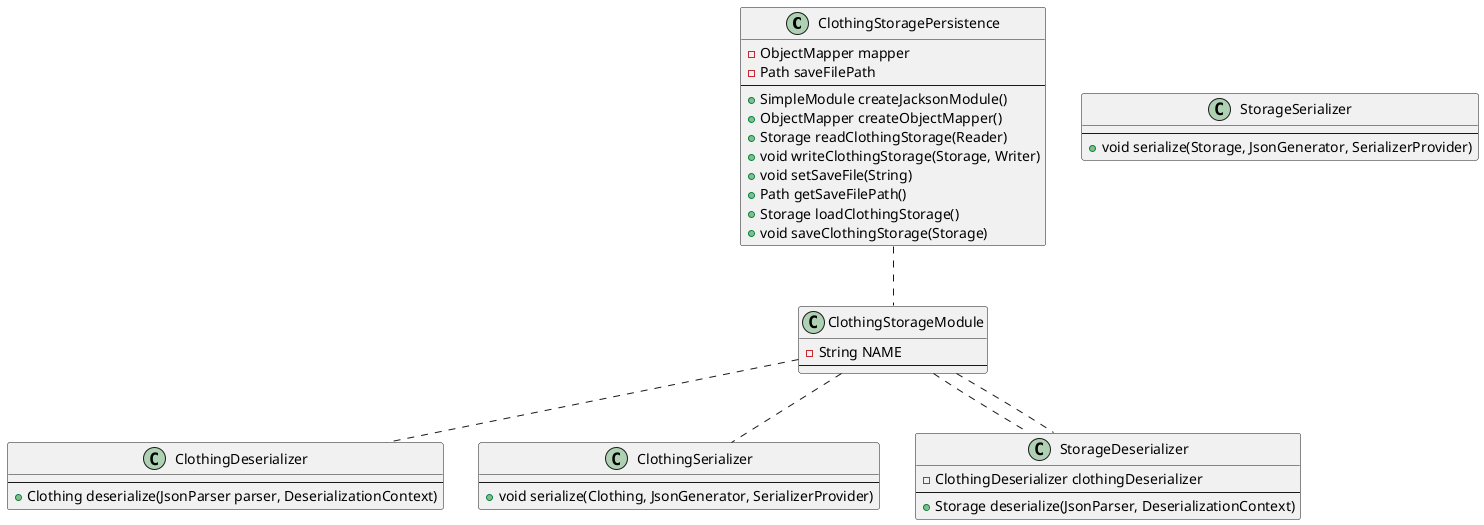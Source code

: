 @startuml localpersistence

class ClothingStoragePersistence
{
    -ObjectMapper mapper
    -Path saveFilePath
    --
    +SimpleModule createJacksonModule()
    +ObjectMapper createObjectMapper()
    +Storage readClothingStorage(Reader)
    +void writeClothingStorage(Storage, Writer)
    +void setSaveFile(String)
    +Path getSaveFilePath()
    +Storage loadClothingStorage()
    +void saveClothingStorage(Storage)
}

class ClothingStorageModule
{
    -String NAME
    --
}

class ClothingDeserializer
{
    --
    +Clothing deserialize(JsonParser parser, DeserializationContext)
}

class ClothingSerializer
{
    --
    +void serialize(Clothing, JsonGenerator, SerializerProvider)
}

class StorageDeserializer
{
    -ClothingDeserializer clothingDeserializer
    --
    +Storage deserialize(JsonParser, DeserializationContext)
}

class StorageSerializer
{
    --
    +void serialize(Storage, JsonGenerator, SerializerProvider)
}

ClothingStoragePersistence .. ClothingStorageModule
ClothingStorageModule .. ClothingDeserializer
ClothingStorageModule .. ClothingSerializer
ClothingStorageModule .. StorageDeserializer
ClothingStorageModule .. StorageDeserializer

@enduml